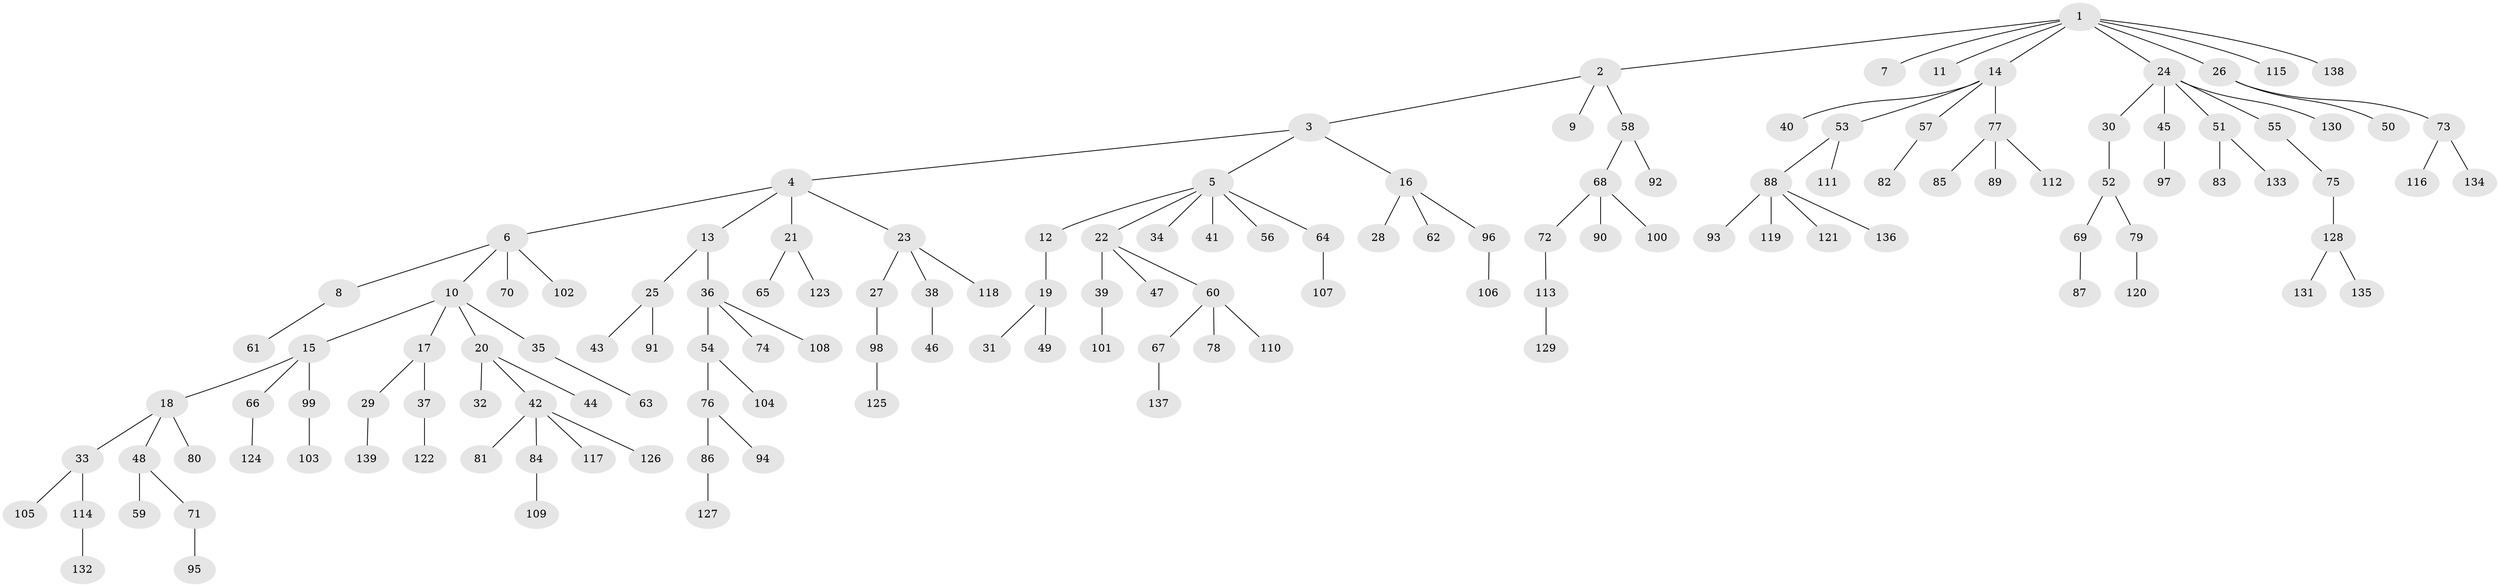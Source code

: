 // coarse degree distribution, {4: 0.07142857142857142, 3: 0.13095238095238096, 7: 0.011904761904761904, 1: 0.5357142857142857, 6: 0.03571428571428571, 2: 0.20238095238095238, 5: 0.011904761904761904}
// Generated by graph-tools (version 1.1) at 2025/37/03/04/25 23:37:29]
// undirected, 139 vertices, 138 edges
graph export_dot {
  node [color=gray90,style=filled];
  1;
  2;
  3;
  4;
  5;
  6;
  7;
  8;
  9;
  10;
  11;
  12;
  13;
  14;
  15;
  16;
  17;
  18;
  19;
  20;
  21;
  22;
  23;
  24;
  25;
  26;
  27;
  28;
  29;
  30;
  31;
  32;
  33;
  34;
  35;
  36;
  37;
  38;
  39;
  40;
  41;
  42;
  43;
  44;
  45;
  46;
  47;
  48;
  49;
  50;
  51;
  52;
  53;
  54;
  55;
  56;
  57;
  58;
  59;
  60;
  61;
  62;
  63;
  64;
  65;
  66;
  67;
  68;
  69;
  70;
  71;
  72;
  73;
  74;
  75;
  76;
  77;
  78;
  79;
  80;
  81;
  82;
  83;
  84;
  85;
  86;
  87;
  88;
  89;
  90;
  91;
  92;
  93;
  94;
  95;
  96;
  97;
  98;
  99;
  100;
  101;
  102;
  103;
  104;
  105;
  106;
  107;
  108;
  109;
  110;
  111;
  112;
  113;
  114;
  115;
  116;
  117;
  118;
  119;
  120;
  121;
  122;
  123;
  124;
  125;
  126;
  127;
  128;
  129;
  130;
  131;
  132;
  133;
  134;
  135;
  136;
  137;
  138;
  139;
  1 -- 2;
  1 -- 7;
  1 -- 11;
  1 -- 14;
  1 -- 24;
  1 -- 26;
  1 -- 115;
  1 -- 138;
  2 -- 3;
  2 -- 9;
  2 -- 58;
  3 -- 4;
  3 -- 5;
  3 -- 16;
  4 -- 6;
  4 -- 13;
  4 -- 21;
  4 -- 23;
  5 -- 12;
  5 -- 22;
  5 -- 34;
  5 -- 41;
  5 -- 56;
  5 -- 64;
  6 -- 8;
  6 -- 10;
  6 -- 70;
  6 -- 102;
  8 -- 61;
  10 -- 15;
  10 -- 17;
  10 -- 20;
  10 -- 35;
  12 -- 19;
  13 -- 25;
  13 -- 36;
  14 -- 40;
  14 -- 53;
  14 -- 57;
  14 -- 77;
  15 -- 18;
  15 -- 66;
  15 -- 99;
  16 -- 28;
  16 -- 62;
  16 -- 96;
  17 -- 29;
  17 -- 37;
  18 -- 33;
  18 -- 48;
  18 -- 80;
  19 -- 31;
  19 -- 49;
  20 -- 32;
  20 -- 42;
  20 -- 44;
  21 -- 65;
  21 -- 123;
  22 -- 39;
  22 -- 47;
  22 -- 60;
  23 -- 27;
  23 -- 38;
  23 -- 118;
  24 -- 30;
  24 -- 45;
  24 -- 51;
  24 -- 55;
  24 -- 130;
  25 -- 43;
  25 -- 91;
  26 -- 50;
  26 -- 73;
  27 -- 98;
  29 -- 139;
  30 -- 52;
  33 -- 105;
  33 -- 114;
  35 -- 63;
  36 -- 54;
  36 -- 74;
  36 -- 108;
  37 -- 122;
  38 -- 46;
  39 -- 101;
  42 -- 81;
  42 -- 84;
  42 -- 117;
  42 -- 126;
  45 -- 97;
  48 -- 59;
  48 -- 71;
  51 -- 83;
  51 -- 133;
  52 -- 69;
  52 -- 79;
  53 -- 88;
  53 -- 111;
  54 -- 76;
  54 -- 104;
  55 -- 75;
  57 -- 82;
  58 -- 68;
  58 -- 92;
  60 -- 67;
  60 -- 78;
  60 -- 110;
  64 -- 107;
  66 -- 124;
  67 -- 137;
  68 -- 72;
  68 -- 90;
  68 -- 100;
  69 -- 87;
  71 -- 95;
  72 -- 113;
  73 -- 116;
  73 -- 134;
  75 -- 128;
  76 -- 86;
  76 -- 94;
  77 -- 85;
  77 -- 89;
  77 -- 112;
  79 -- 120;
  84 -- 109;
  86 -- 127;
  88 -- 93;
  88 -- 119;
  88 -- 121;
  88 -- 136;
  96 -- 106;
  98 -- 125;
  99 -- 103;
  113 -- 129;
  114 -- 132;
  128 -- 131;
  128 -- 135;
}
